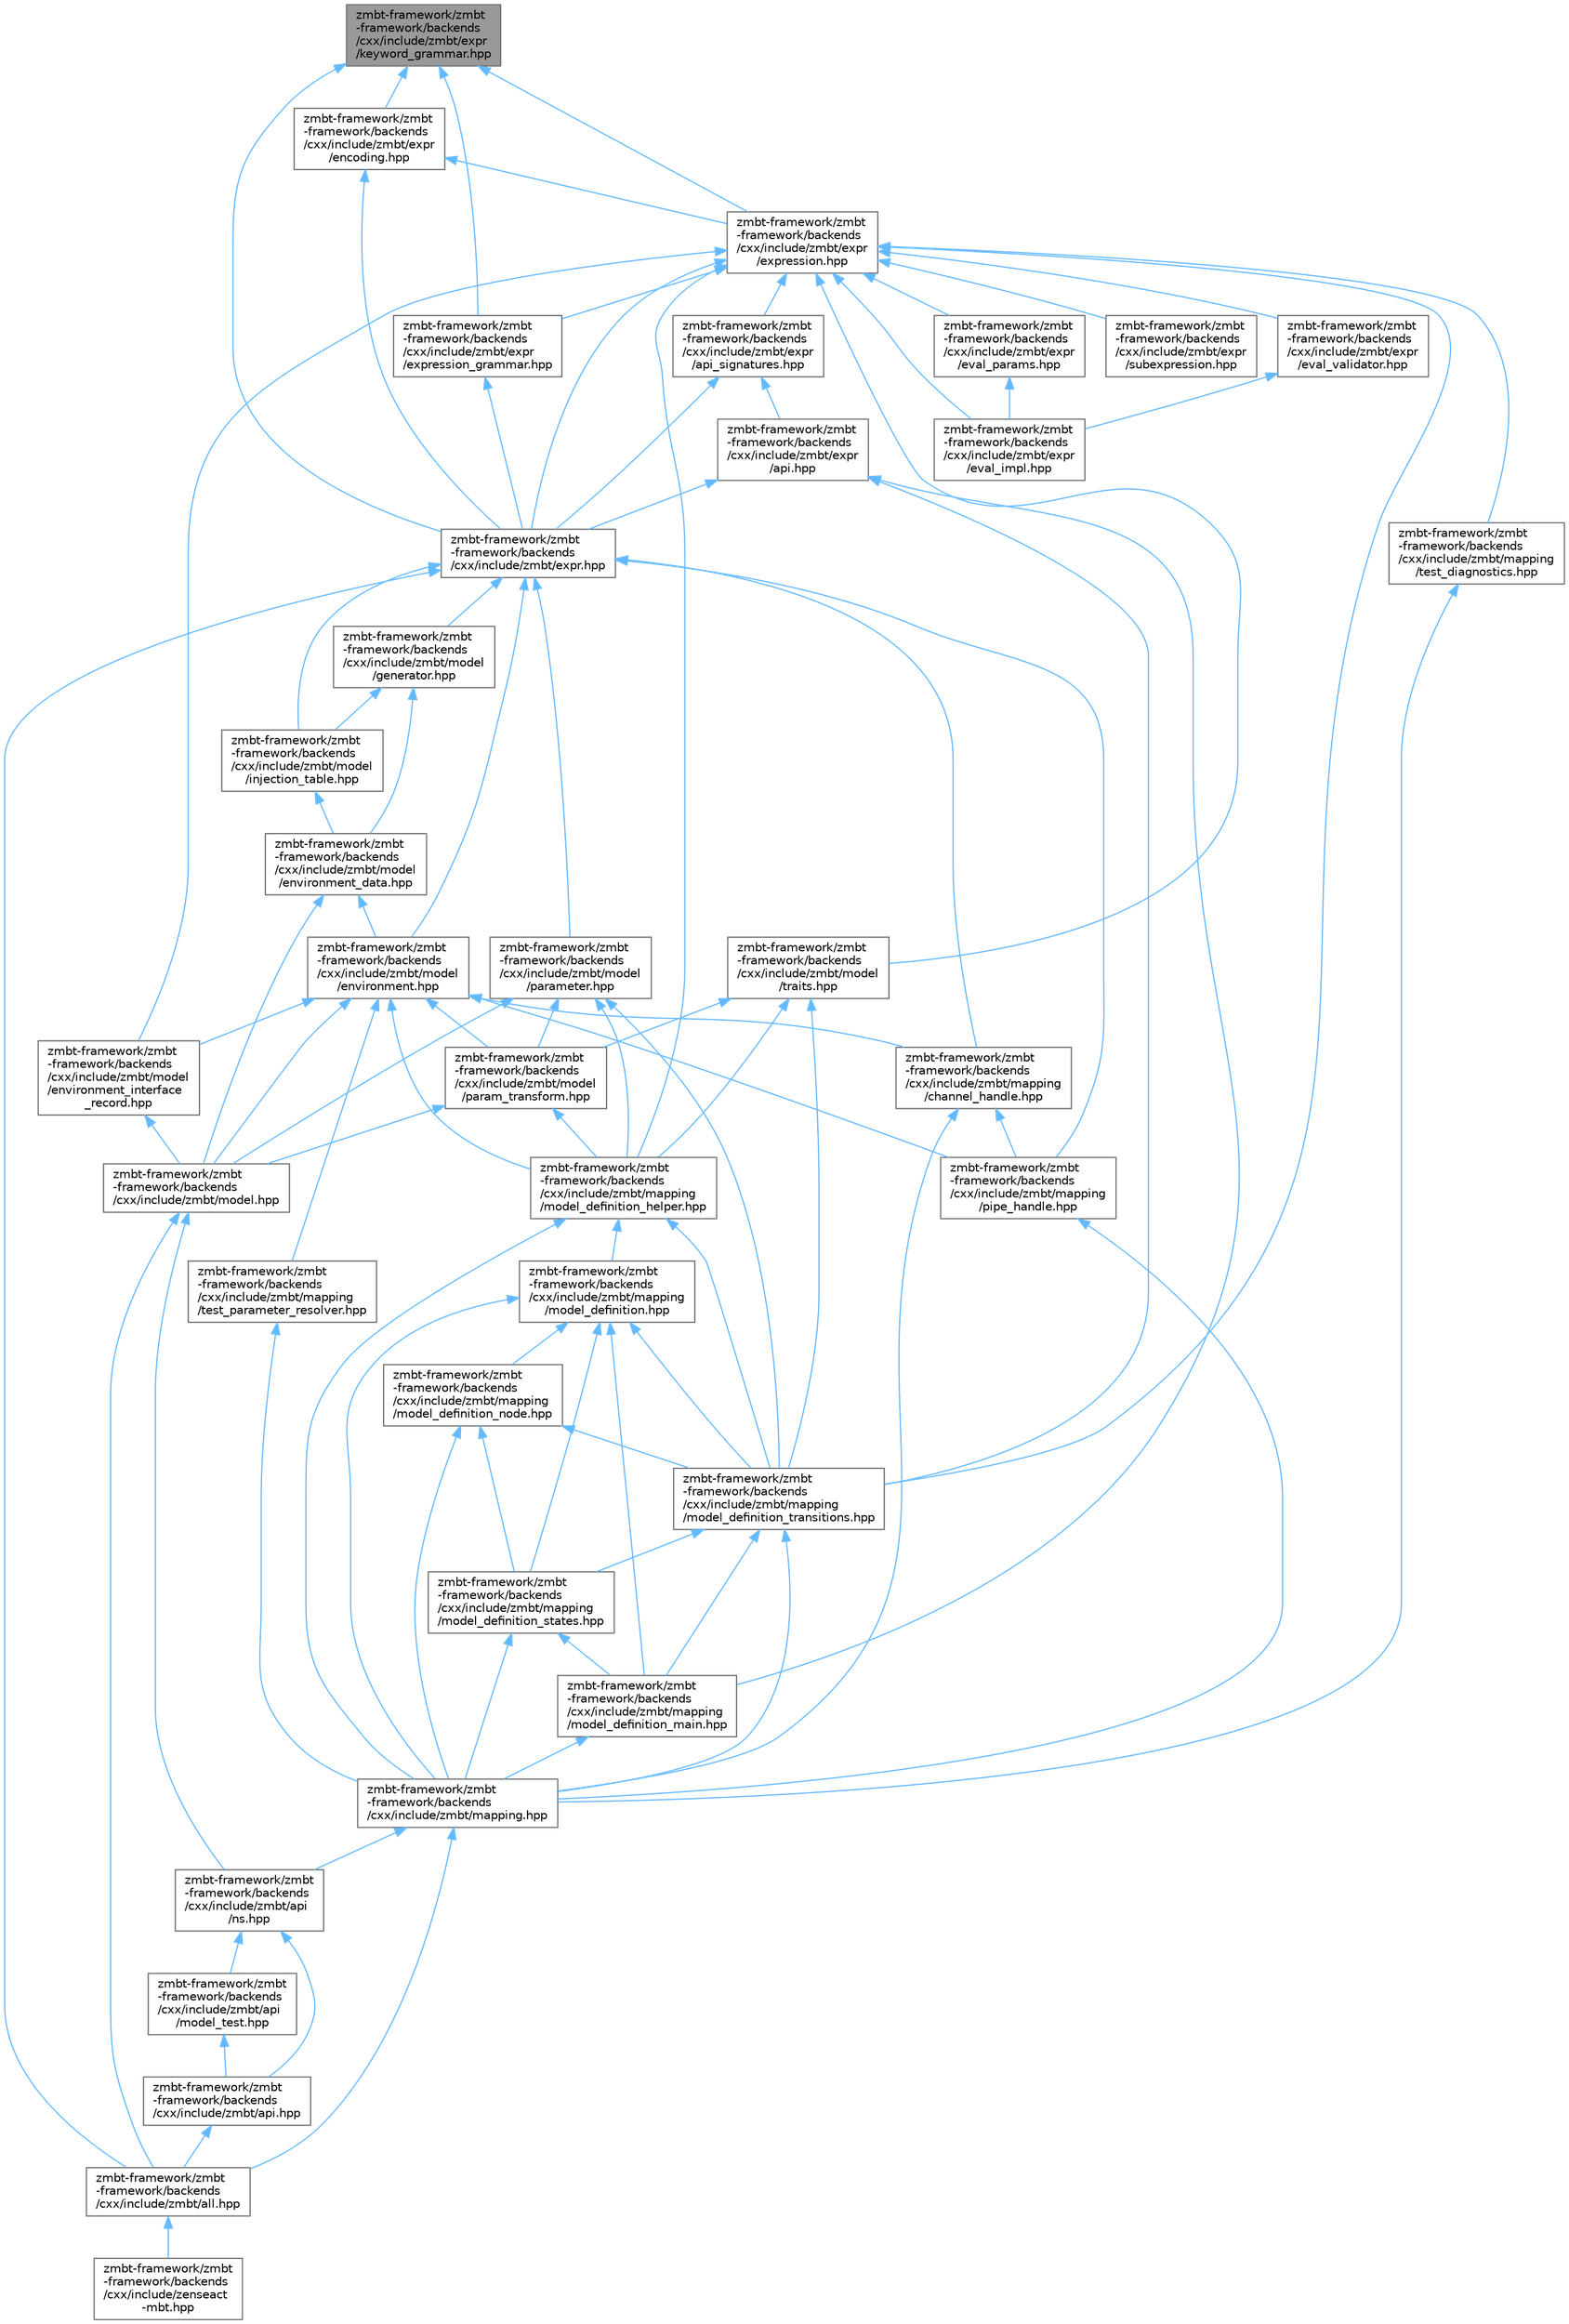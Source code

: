 digraph "zmbt-framework/zmbt-framework/backends/cxx/include/zmbt/expr/keyword_grammar.hpp"
{
 // LATEX_PDF_SIZE
  bgcolor="transparent";
  edge [fontname=Helvetica,fontsize=10,labelfontname=Helvetica,labelfontsize=10];
  node [fontname=Helvetica,fontsize=10,shape=box,height=0.2,width=0.4];
  Node1 [id="Node000001",label="zmbt-framework/zmbt\l-framework/backends\l/cxx/include/zmbt/expr\l/keyword_grammar.hpp",height=0.2,width=0.4,color="gray40", fillcolor="grey60", style="filled", fontcolor="black",tooltip=" "];
  Node1 -> Node2 [id="edge1_Node000001_Node000002",dir="back",color="steelblue1",style="solid",tooltip=" "];
  Node2 [id="Node000002",label="zmbt-framework/zmbt\l-framework/backends\l/cxx/include/zmbt/expr.hpp",height=0.2,width=0.4,color="grey40", fillcolor="white", style="filled",URL="$expr_8hpp.html",tooltip=" "];
  Node2 -> Node3 [id="edge2_Node000002_Node000003",dir="back",color="steelblue1",style="solid",tooltip=" "];
  Node3 [id="Node000003",label="zmbt-framework/zmbt\l-framework/backends\l/cxx/include/zmbt/all.hpp",height=0.2,width=0.4,color="grey40", fillcolor="white", style="filled",URL="$all_8hpp.html",tooltip=" "];
  Node3 -> Node4 [id="edge3_Node000003_Node000004",dir="back",color="steelblue1",style="solid",tooltip=" "];
  Node4 [id="Node000004",label="zmbt-framework/zmbt\l-framework/backends\l/cxx/include/zenseact\l-mbt.hpp",height=0.2,width=0.4,color="grey40", fillcolor="white", style="filled",URL="$zenseact-mbt_8hpp.html",tooltip=" "];
  Node2 -> Node5 [id="edge4_Node000002_Node000005",dir="back",color="steelblue1",style="solid",tooltip=" "];
  Node5 [id="Node000005",label="zmbt-framework/zmbt\l-framework/backends\l/cxx/include/zmbt/mapping\l/channel_handle.hpp",height=0.2,width=0.4,color="grey40", fillcolor="white", style="filled",URL="$channel__handle_8hpp.html",tooltip=" "];
  Node5 -> Node6 [id="edge5_Node000005_Node000006",dir="back",color="steelblue1",style="solid",tooltip=" "];
  Node6 [id="Node000006",label="zmbt-framework/zmbt\l-framework/backends\l/cxx/include/zmbt/mapping.hpp",height=0.2,width=0.4,color="grey40", fillcolor="white", style="filled",URL="$mapping_8hpp.html",tooltip=" "];
  Node6 -> Node3 [id="edge6_Node000006_Node000003",dir="back",color="steelblue1",style="solid",tooltip=" "];
  Node6 -> Node7 [id="edge7_Node000006_Node000007",dir="back",color="steelblue1",style="solid",tooltip=" "];
  Node7 [id="Node000007",label="zmbt-framework/zmbt\l-framework/backends\l/cxx/include/zmbt/api\l/ns.hpp",height=0.2,width=0.4,color="grey40", fillcolor="white", style="filled",URL="$ns_8hpp.html",tooltip=" "];
  Node7 -> Node8 [id="edge8_Node000007_Node000008",dir="back",color="steelblue1",style="solid",tooltip=" "];
  Node8 [id="Node000008",label="zmbt-framework/zmbt\l-framework/backends\l/cxx/include/zmbt/api.hpp",height=0.2,width=0.4,color="grey40", fillcolor="white", style="filled",URL="$api_8hpp.html",tooltip=" "];
  Node8 -> Node3 [id="edge9_Node000008_Node000003",dir="back",color="steelblue1",style="solid",tooltip=" "];
  Node7 -> Node9 [id="edge10_Node000007_Node000009",dir="back",color="steelblue1",style="solid",tooltip=" "];
  Node9 [id="Node000009",label="zmbt-framework/zmbt\l-framework/backends\l/cxx/include/zmbt/api\l/model_test.hpp",height=0.2,width=0.4,color="grey40", fillcolor="white", style="filled",URL="$model__test_8hpp.html",tooltip=" "];
  Node9 -> Node8 [id="edge11_Node000009_Node000008",dir="back",color="steelblue1",style="solid",tooltip=" "];
  Node5 -> Node10 [id="edge12_Node000005_Node000010",dir="back",color="steelblue1",style="solid",tooltip=" "];
  Node10 [id="Node000010",label="zmbt-framework/zmbt\l-framework/backends\l/cxx/include/zmbt/mapping\l/pipe_handle.hpp",height=0.2,width=0.4,color="grey40", fillcolor="white", style="filled",URL="$pipe__handle_8hpp.html",tooltip=" "];
  Node10 -> Node6 [id="edge13_Node000010_Node000006",dir="back",color="steelblue1",style="solid",tooltip=" "];
  Node2 -> Node10 [id="edge14_Node000002_Node000010",dir="back",color="steelblue1",style="solid",tooltip=" "];
  Node2 -> Node11 [id="edge15_Node000002_Node000011",dir="back",color="steelblue1",style="solid",tooltip=" "];
  Node11 [id="Node000011",label="zmbt-framework/zmbt\l-framework/backends\l/cxx/include/zmbt/model\l/environment.hpp",height=0.2,width=0.4,color="grey40", fillcolor="white", style="filled",URL="$environment_8hpp.html",tooltip=" "];
  Node11 -> Node5 [id="edge16_Node000011_Node000005",dir="back",color="steelblue1",style="solid",tooltip=" "];
  Node11 -> Node12 [id="edge17_Node000011_Node000012",dir="back",color="steelblue1",style="solid",tooltip=" "];
  Node12 [id="Node000012",label="zmbt-framework/zmbt\l-framework/backends\l/cxx/include/zmbt/mapping\l/model_definition_helper.hpp",height=0.2,width=0.4,color="grey40", fillcolor="white", style="filled",URL="$model__definition__helper_8hpp.html",tooltip=" "];
  Node12 -> Node6 [id="edge18_Node000012_Node000006",dir="back",color="steelblue1",style="solid",tooltip=" "];
  Node12 -> Node13 [id="edge19_Node000012_Node000013",dir="back",color="steelblue1",style="solid",tooltip=" "];
  Node13 [id="Node000013",label="zmbt-framework/zmbt\l-framework/backends\l/cxx/include/zmbt/mapping\l/model_definition.hpp",height=0.2,width=0.4,color="grey40", fillcolor="white", style="filled",URL="$model__definition_8hpp.html",tooltip=" "];
  Node13 -> Node6 [id="edge20_Node000013_Node000006",dir="back",color="steelblue1",style="solid",tooltip=" "];
  Node13 -> Node14 [id="edge21_Node000013_Node000014",dir="back",color="steelblue1",style="solid",tooltip=" "];
  Node14 [id="Node000014",label="zmbt-framework/zmbt\l-framework/backends\l/cxx/include/zmbt/mapping\l/model_definition_main.hpp",height=0.2,width=0.4,color="grey40", fillcolor="white", style="filled",URL="$model__definition__main_8hpp.html",tooltip=" "];
  Node14 -> Node6 [id="edge22_Node000014_Node000006",dir="back",color="steelblue1",style="solid",tooltip=" "];
  Node13 -> Node15 [id="edge23_Node000013_Node000015",dir="back",color="steelblue1",style="solid",tooltip=" "];
  Node15 [id="Node000015",label="zmbt-framework/zmbt\l-framework/backends\l/cxx/include/zmbt/mapping\l/model_definition_node.hpp",height=0.2,width=0.4,color="grey40", fillcolor="white", style="filled",URL="$model__definition__node_8hpp.html",tooltip=" "];
  Node15 -> Node6 [id="edge24_Node000015_Node000006",dir="back",color="steelblue1",style="solid",tooltip=" "];
  Node15 -> Node16 [id="edge25_Node000015_Node000016",dir="back",color="steelblue1",style="solid",tooltip=" "];
  Node16 [id="Node000016",label="zmbt-framework/zmbt\l-framework/backends\l/cxx/include/zmbt/mapping\l/model_definition_states.hpp",height=0.2,width=0.4,color="grey40", fillcolor="white", style="filled",URL="$model__definition__states_8hpp.html",tooltip=" "];
  Node16 -> Node6 [id="edge26_Node000016_Node000006",dir="back",color="steelblue1",style="solid",tooltip=" "];
  Node16 -> Node14 [id="edge27_Node000016_Node000014",dir="back",color="steelblue1",style="solid",tooltip=" "];
  Node15 -> Node17 [id="edge28_Node000015_Node000017",dir="back",color="steelblue1",style="solid",tooltip=" "];
  Node17 [id="Node000017",label="zmbt-framework/zmbt\l-framework/backends\l/cxx/include/zmbt/mapping\l/model_definition_transitions.hpp",height=0.2,width=0.4,color="grey40", fillcolor="white", style="filled",URL="$model__definition__transitions_8hpp.html",tooltip=" "];
  Node17 -> Node6 [id="edge29_Node000017_Node000006",dir="back",color="steelblue1",style="solid",tooltip=" "];
  Node17 -> Node14 [id="edge30_Node000017_Node000014",dir="back",color="steelblue1",style="solid",tooltip=" "];
  Node17 -> Node16 [id="edge31_Node000017_Node000016",dir="back",color="steelblue1",style="solid",tooltip=" "];
  Node13 -> Node16 [id="edge32_Node000013_Node000016",dir="back",color="steelblue1",style="solid",tooltip=" "];
  Node13 -> Node17 [id="edge33_Node000013_Node000017",dir="back",color="steelblue1",style="solid",tooltip=" "];
  Node12 -> Node17 [id="edge34_Node000012_Node000017",dir="back",color="steelblue1",style="solid",tooltip=" "];
  Node11 -> Node10 [id="edge35_Node000011_Node000010",dir="back",color="steelblue1",style="solid",tooltip=" "];
  Node11 -> Node18 [id="edge36_Node000011_Node000018",dir="back",color="steelblue1",style="solid",tooltip=" "];
  Node18 [id="Node000018",label="zmbt-framework/zmbt\l-framework/backends\l/cxx/include/zmbt/mapping\l/test_parameter_resolver.hpp",height=0.2,width=0.4,color="grey40", fillcolor="white", style="filled",URL="$test__parameter__resolver_8hpp.html",tooltip=" "];
  Node18 -> Node6 [id="edge37_Node000018_Node000006",dir="back",color="steelblue1",style="solid",tooltip=" "];
  Node11 -> Node19 [id="edge38_Node000011_Node000019",dir="back",color="steelblue1",style="solid",tooltip=" "];
  Node19 [id="Node000019",label="zmbt-framework/zmbt\l-framework/backends\l/cxx/include/zmbt/model.hpp",height=0.2,width=0.4,color="grey40", fillcolor="white", style="filled",URL="$model_8hpp.html",tooltip=" "];
  Node19 -> Node3 [id="edge39_Node000019_Node000003",dir="back",color="steelblue1",style="solid",tooltip=" "];
  Node19 -> Node7 [id="edge40_Node000019_Node000007",dir="back",color="steelblue1",style="solid",tooltip=" "];
  Node11 -> Node20 [id="edge41_Node000011_Node000020",dir="back",color="steelblue1",style="solid",tooltip=" "];
  Node20 [id="Node000020",label="zmbt-framework/zmbt\l-framework/backends\l/cxx/include/zmbt/model\l/environment_interface\l_record.hpp",height=0.2,width=0.4,color="grey40", fillcolor="white", style="filled",URL="$environment__interface__record_8hpp.html",tooltip=" "];
  Node20 -> Node19 [id="edge42_Node000020_Node000019",dir="back",color="steelblue1",style="solid",tooltip=" "];
  Node11 -> Node21 [id="edge43_Node000011_Node000021",dir="back",color="steelblue1",style="solid",tooltip=" "];
  Node21 [id="Node000021",label="zmbt-framework/zmbt\l-framework/backends\l/cxx/include/zmbt/model\l/param_transform.hpp",height=0.2,width=0.4,color="grey40", fillcolor="white", style="filled",URL="$param__transform_8hpp.html",tooltip=" "];
  Node21 -> Node12 [id="edge44_Node000021_Node000012",dir="back",color="steelblue1",style="solid",tooltip=" "];
  Node21 -> Node19 [id="edge45_Node000021_Node000019",dir="back",color="steelblue1",style="solid",tooltip=" "];
  Node2 -> Node22 [id="edge46_Node000002_Node000022",dir="back",color="steelblue1",style="solid",tooltip=" "];
  Node22 [id="Node000022",label="zmbt-framework/zmbt\l-framework/backends\l/cxx/include/zmbt/model\l/generator.hpp",height=0.2,width=0.4,color="grey40", fillcolor="white", style="filled",URL="$generator_8hpp.html",tooltip=" "];
  Node22 -> Node23 [id="edge47_Node000022_Node000023",dir="back",color="steelblue1",style="solid",tooltip=" "];
  Node23 [id="Node000023",label="zmbt-framework/zmbt\l-framework/backends\l/cxx/include/zmbt/model\l/environment_data.hpp",height=0.2,width=0.4,color="grey40", fillcolor="white", style="filled",URL="$environment__data_8hpp.html",tooltip=" "];
  Node23 -> Node19 [id="edge48_Node000023_Node000019",dir="back",color="steelblue1",style="solid",tooltip=" "];
  Node23 -> Node11 [id="edge49_Node000023_Node000011",dir="back",color="steelblue1",style="solid",tooltip=" "];
  Node22 -> Node24 [id="edge50_Node000022_Node000024",dir="back",color="steelblue1",style="solid",tooltip=" "];
  Node24 [id="Node000024",label="zmbt-framework/zmbt\l-framework/backends\l/cxx/include/zmbt/model\l/injection_table.hpp",height=0.2,width=0.4,color="grey40", fillcolor="white", style="filled",URL="$injection__table_8hpp.html",tooltip=" "];
  Node24 -> Node23 [id="edge51_Node000024_Node000023",dir="back",color="steelblue1",style="solid",tooltip=" "];
  Node2 -> Node24 [id="edge52_Node000002_Node000024",dir="back",color="steelblue1",style="solid",tooltip=" "];
  Node2 -> Node25 [id="edge53_Node000002_Node000025",dir="back",color="steelblue1",style="solid",tooltip=" "];
  Node25 [id="Node000025",label="zmbt-framework/zmbt\l-framework/backends\l/cxx/include/zmbt/model\l/parameter.hpp",height=0.2,width=0.4,color="grey40", fillcolor="white", style="filled",URL="$parameter_8hpp.html",tooltip=" "];
  Node25 -> Node12 [id="edge54_Node000025_Node000012",dir="back",color="steelblue1",style="solid",tooltip=" "];
  Node25 -> Node17 [id="edge55_Node000025_Node000017",dir="back",color="steelblue1",style="solid",tooltip=" "];
  Node25 -> Node19 [id="edge56_Node000025_Node000019",dir="back",color="steelblue1",style="solid",tooltip=" "];
  Node25 -> Node21 [id="edge57_Node000025_Node000021",dir="back",color="steelblue1",style="solid",tooltip=" "];
  Node1 -> Node26 [id="edge58_Node000001_Node000026",dir="back",color="steelblue1",style="solid",tooltip=" "];
  Node26 [id="Node000026",label="zmbt-framework/zmbt\l-framework/backends\l/cxx/include/zmbt/expr\l/encoding.hpp",height=0.2,width=0.4,color="grey40", fillcolor="white", style="filled",URL="$encoding_8hpp.html",tooltip=" "];
  Node26 -> Node2 [id="edge59_Node000026_Node000002",dir="back",color="steelblue1",style="solid",tooltip=" "];
  Node26 -> Node27 [id="edge60_Node000026_Node000027",dir="back",color="steelblue1",style="solid",tooltip=" "];
  Node27 [id="Node000027",label="zmbt-framework/zmbt\l-framework/backends\l/cxx/include/zmbt/expr\l/expression.hpp",height=0.2,width=0.4,color="grey40", fillcolor="white", style="filled",URL="$expression_8hpp.html",tooltip=" "];
  Node27 -> Node2 [id="edge61_Node000027_Node000002",dir="back",color="steelblue1",style="solid",tooltip=" "];
  Node27 -> Node28 [id="edge62_Node000027_Node000028",dir="back",color="steelblue1",style="solid",tooltip=" "];
  Node28 [id="Node000028",label="zmbt-framework/zmbt\l-framework/backends\l/cxx/include/zmbt/expr\l/api_signatures.hpp",height=0.2,width=0.4,color="grey40", fillcolor="white", style="filled",URL="$api__signatures_8hpp.html",tooltip=" "];
  Node28 -> Node2 [id="edge63_Node000028_Node000002",dir="back",color="steelblue1",style="solid",tooltip=" "];
  Node28 -> Node29 [id="edge64_Node000028_Node000029",dir="back",color="steelblue1",style="solid",tooltip=" "];
  Node29 [id="Node000029",label="zmbt-framework/zmbt\l-framework/backends\l/cxx/include/zmbt/expr\l/api.hpp",height=0.2,width=0.4,color="grey40", fillcolor="white", style="filled",URL="$expr_2api_8hpp.html",tooltip=" "];
  Node29 -> Node2 [id="edge65_Node000029_Node000002",dir="back",color="steelblue1",style="solid",tooltip=" "];
  Node29 -> Node14 [id="edge66_Node000029_Node000014",dir="back",color="steelblue1",style="solid",tooltip=" "];
  Node29 -> Node17 [id="edge67_Node000029_Node000017",dir="back",color="steelblue1",style="solid",tooltip=" "];
  Node27 -> Node30 [id="edge68_Node000027_Node000030",dir="back",color="steelblue1",style="solid",tooltip=" "];
  Node30 [id="Node000030",label="zmbt-framework/zmbt\l-framework/backends\l/cxx/include/zmbt/expr\l/eval_impl.hpp",height=0.2,width=0.4,color="grey40", fillcolor="white", style="filled",URL="$eval__impl_8hpp.html",tooltip=" "];
  Node27 -> Node31 [id="edge69_Node000027_Node000031",dir="back",color="steelblue1",style="solid",tooltip=" "];
  Node31 [id="Node000031",label="zmbt-framework/zmbt\l-framework/backends\l/cxx/include/zmbt/expr\l/eval_params.hpp",height=0.2,width=0.4,color="grey40", fillcolor="white", style="filled",URL="$eval__params_8hpp.html",tooltip=" "];
  Node31 -> Node30 [id="edge70_Node000031_Node000030",dir="back",color="steelblue1",style="solid",tooltip=" "];
  Node27 -> Node32 [id="edge71_Node000027_Node000032",dir="back",color="steelblue1",style="solid",tooltip=" "];
  Node32 [id="Node000032",label="zmbt-framework/zmbt\l-framework/backends\l/cxx/include/zmbt/expr\l/eval_validator.hpp",height=0.2,width=0.4,color="grey40", fillcolor="white", style="filled",URL="$eval__validator_8hpp.html",tooltip=" "];
  Node32 -> Node30 [id="edge72_Node000032_Node000030",dir="back",color="steelblue1",style="solid",tooltip=" "];
  Node27 -> Node33 [id="edge73_Node000027_Node000033",dir="back",color="steelblue1",style="solid",tooltip=" "];
  Node33 [id="Node000033",label="zmbt-framework/zmbt\l-framework/backends\l/cxx/include/zmbt/expr\l/expression_grammar.hpp",height=0.2,width=0.4,color="grey40", fillcolor="white", style="filled",URL="$expression__grammar_8hpp.html",tooltip=" "];
  Node33 -> Node2 [id="edge74_Node000033_Node000002",dir="back",color="steelblue1",style="solid",tooltip=" "];
  Node27 -> Node34 [id="edge75_Node000027_Node000034",dir="back",color="steelblue1",style="solid",tooltip=" "];
  Node34 [id="Node000034",label="zmbt-framework/zmbt\l-framework/backends\l/cxx/include/zmbt/expr\l/subexpression.hpp",height=0.2,width=0.4,color="grey40", fillcolor="white", style="filled",URL="$subexpression_8hpp.html",tooltip=" "];
  Node27 -> Node12 [id="edge76_Node000027_Node000012",dir="back",color="steelblue1",style="solid",tooltip=" "];
  Node27 -> Node17 [id="edge77_Node000027_Node000017",dir="back",color="steelblue1",style="solid",tooltip=" "];
  Node27 -> Node35 [id="edge78_Node000027_Node000035",dir="back",color="steelblue1",style="solid",tooltip=" "];
  Node35 [id="Node000035",label="zmbt-framework/zmbt\l-framework/backends\l/cxx/include/zmbt/mapping\l/test_diagnostics.hpp",height=0.2,width=0.4,color="grey40", fillcolor="white", style="filled",URL="$test__diagnostics_8hpp.html",tooltip=" "];
  Node35 -> Node6 [id="edge79_Node000035_Node000006",dir="back",color="steelblue1",style="solid",tooltip=" "];
  Node27 -> Node20 [id="edge80_Node000027_Node000020",dir="back",color="steelblue1",style="solid",tooltip=" "];
  Node27 -> Node36 [id="edge81_Node000027_Node000036",dir="back",color="steelblue1",style="solid",tooltip=" "];
  Node36 [id="Node000036",label="zmbt-framework/zmbt\l-framework/backends\l/cxx/include/zmbt/model\l/traits.hpp",height=0.2,width=0.4,color="grey40", fillcolor="white", style="filled",URL="$traits_8hpp.html",tooltip=" "];
  Node36 -> Node12 [id="edge82_Node000036_Node000012",dir="back",color="steelblue1",style="solid",tooltip=" "];
  Node36 -> Node17 [id="edge83_Node000036_Node000017",dir="back",color="steelblue1",style="solid",tooltip=" "];
  Node36 -> Node21 [id="edge84_Node000036_Node000021",dir="back",color="steelblue1",style="solid",tooltip=" "];
  Node1 -> Node27 [id="edge85_Node000001_Node000027",dir="back",color="steelblue1",style="solid",tooltip=" "];
  Node1 -> Node33 [id="edge86_Node000001_Node000033",dir="back",color="steelblue1",style="solid",tooltip=" "];
}
